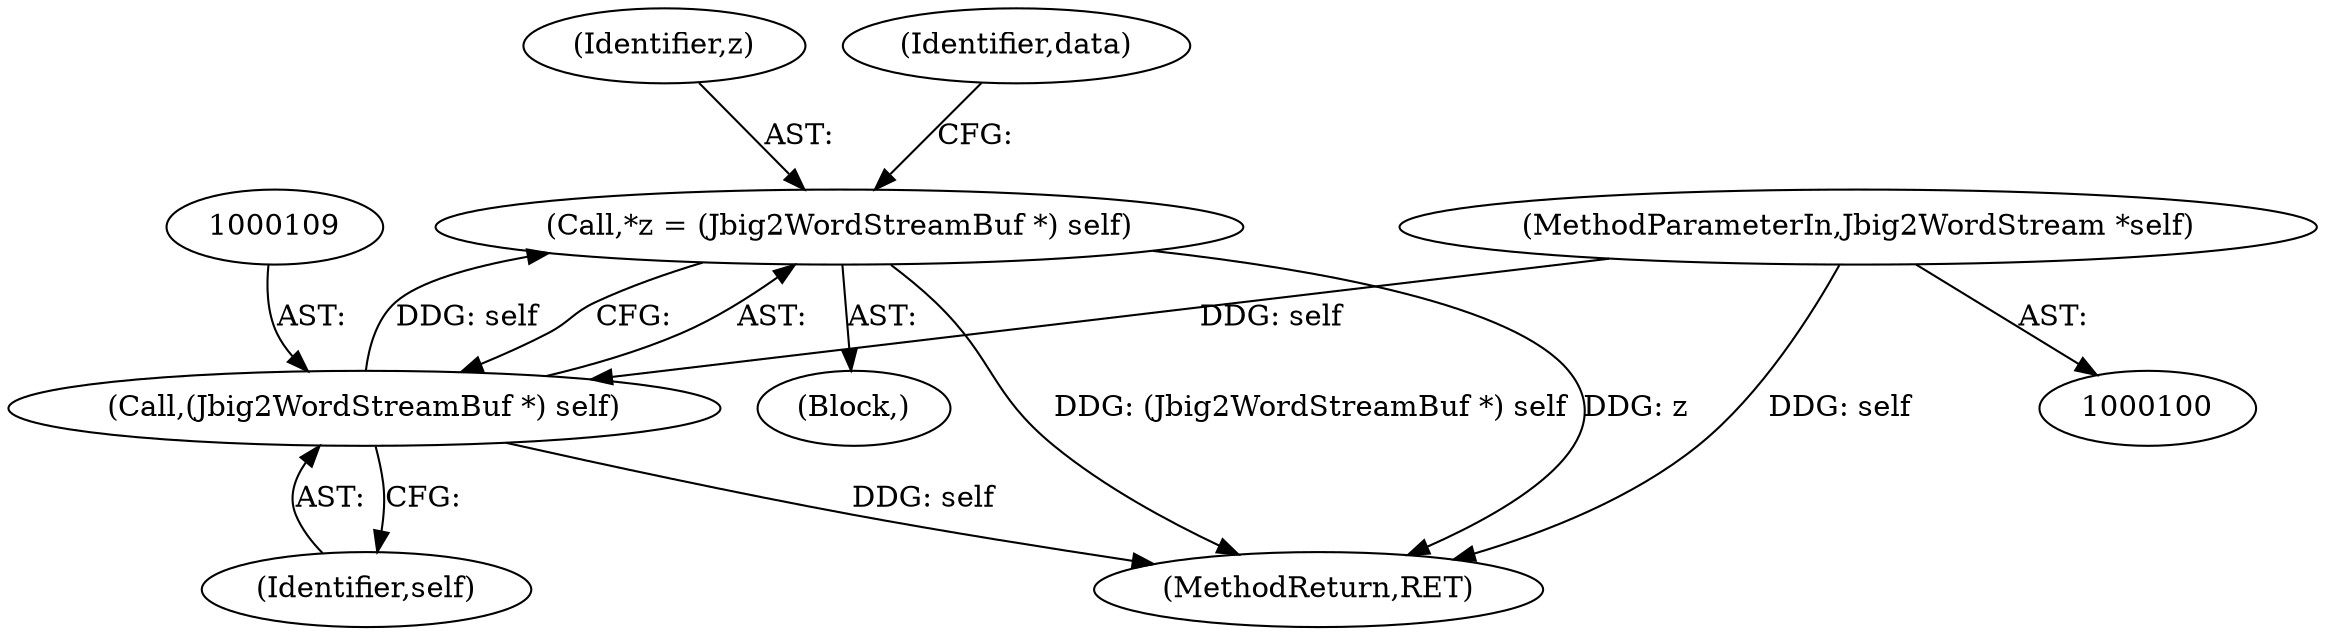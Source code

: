 digraph "0_ghostscript_e698d5c11d27212aa1098bc5b1673a3378563092@pointer" {
"1000106" [label="(Call,*z = (Jbig2WordStreamBuf *) self)"];
"1000108" [label="(Call,(Jbig2WordStreamBuf *) self)"];
"1000101" [label="(MethodParameterIn,Jbig2WordStream *self)"];
"1000104" [label="(Block,)"];
"1000110" [label="(Identifier,self)"];
"1000107" [label="(Identifier,z)"];
"1000108" [label="(Call,(Jbig2WordStreamBuf *) self)"];
"1000203" [label="(MethodReturn,RET)"];
"1000113" [label="(Identifier,data)"];
"1000106" [label="(Call,*z = (Jbig2WordStreamBuf *) self)"];
"1000101" [label="(MethodParameterIn,Jbig2WordStream *self)"];
"1000106" -> "1000104"  [label="AST: "];
"1000106" -> "1000108"  [label="CFG: "];
"1000107" -> "1000106"  [label="AST: "];
"1000108" -> "1000106"  [label="AST: "];
"1000113" -> "1000106"  [label="CFG: "];
"1000106" -> "1000203"  [label="DDG: (Jbig2WordStreamBuf *) self"];
"1000106" -> "1000203"  [label="DDG: z"];
"1000108" -> "1000106"  [label="DDG: self"];
"1000108" -> "1000110"  [label="CFG: "];
"1000109" -> "1000108"  [label="AST: "];
"1000110" -> "1000108"  [label="AST: "];
"1000108" -> "1000203"  [label="DDG: self"];
"1000101" -> "1000108"  [label="DDG: self"];
"1000101" -> "1000100"  [label="AST: "];
"1000101" -> "1000203"  [label="DDG: self"];
}
